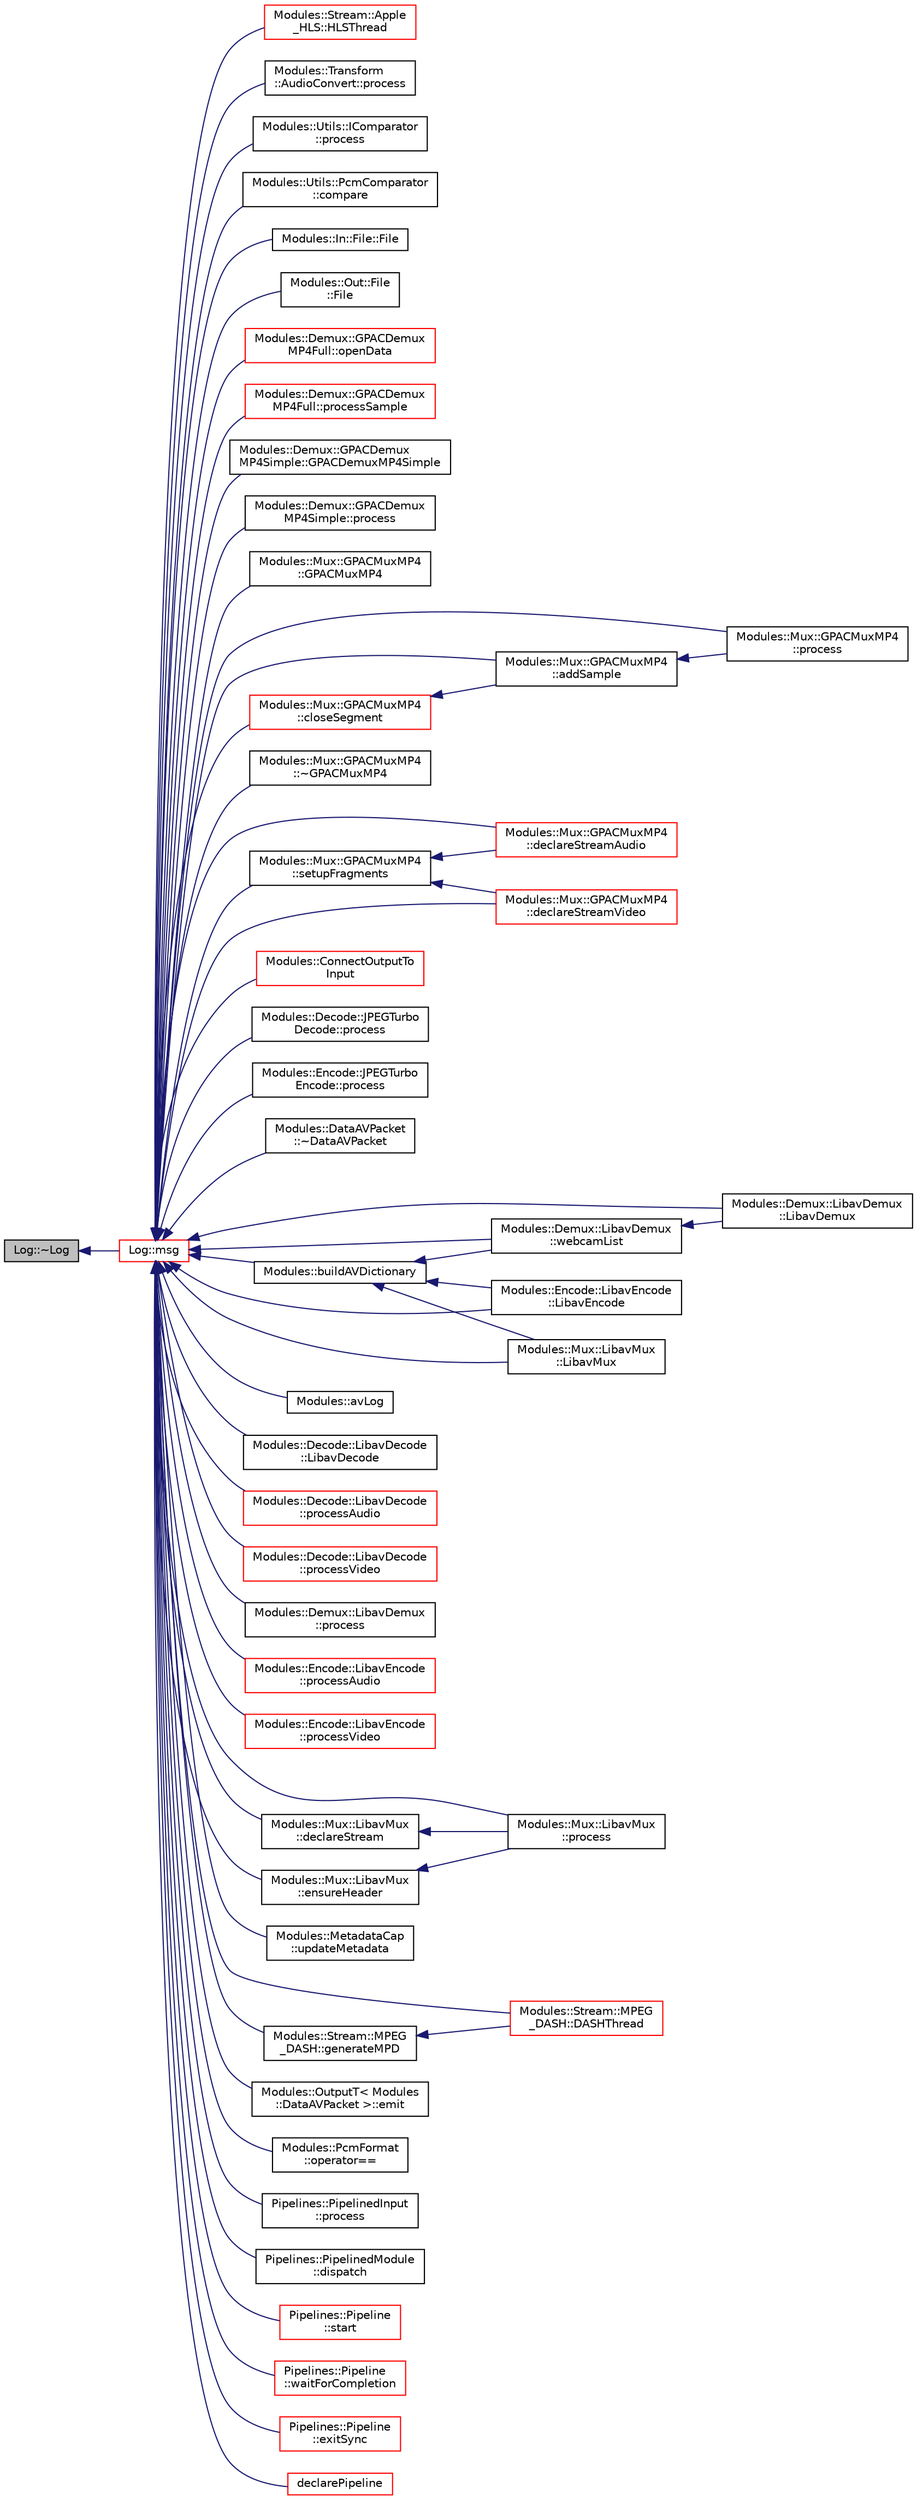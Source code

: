 digraph "Log::~Log"
{
 // INTERACTIVE_SVG=YES
  edge [fontname="Helvetica",fontsize="10",labelfontname="Helvetica",labelfontsize="10"];
  node [fontname="Helvetica",fontsize="10",shape=record];
  rankdir="LR";
  Node1 [label="Log::~Log",height=0.2,width=0.4,color="black", fillcolor="grey75", style="filled", fontcolor="black"];
  Node1 -> Node2 [dir="back",color="midnightblue",fontsize="10",style="solid",fontname="Helvetica"];
  Node2 [label="Log::msg",height=0.2,width=0.4,color="red", fillcolor="white", style="filled",URL="$class_log.html#a84056ae8f88a105f7b5fa3770f2f15d8"];
  Node2 -> Node3 [dir="back",color="midnightblue",fontsize="10",style="solid",fontname="Helvetica"];
  Node3 [label="Modules::Stream::Apple\l_HLS::HLSThread",height=0.2,width=0.4,color="red", fillcolor="white", style="filled",URL="$class_modules_1_1_stream_1_1_apple___h_l_s.html#a0999dc9dbf2afe5a1749bfd9d754b793"];
  Node2 -> Node4 [dir="back",color="midnightblue",fontsize="10",style="solid",fontname="Helvetica"];
  Node4 [label="Modules::Transform\l::AudioConvert::process",height=0.2,width=0.4,color="black", fillcolor="white", style="filled",URL="$class_modules_1_1_transform_1_1_audio_convert.html#a8193326c3bf3b7cdce8e740f521b1065"];
  Node2 -> Node5 [dir="back",color="midnightblue",fontsize="10",style="solid",fontname="Helvetica"];
  Node5 [label="Modules::Utils::IComparator\l::process",height=0.2,width=0.4,color="black", fillcolor="white", style="filled",URL="$class_modules_1_1_utils_1_1_i_comparator.html#ab22cc725ef45334fe953c7808bcb028f"];
  Node2 -> Node6 [dir="back",color="midnightblue",fontsize="10",style="solid",fontname="Helvetica"];
  Node6 [label="Modules::Utils::PcmComparator\l::compare",height=0.2,width=0.4,color="black", fillcolor="white", style="filled",URL="$class_modules_1_1_utils_1_1_pcm_comparator.html#a0f93848a9baff1679c12a1d45ccdc0f0"];
  Node2 -> Node7 [dir="back",color="midnightblue",fontsize="10",style="solid",fontname="Helvetica"];
  Node7 [label="Modules::In::File::File",height=0.2,width=0.4,color="black", fillcolor="white", style="filled",URL="$class_modules_1_1_in_1_1_file.html#a86dbabc90467b46c3d5d7c26d8445ce4"];
  Node2 -> Node8 [dir="back",color="midnightblue",fontsize="10",style="solid",fontname="Helvetica"];
  Node8 [label="Modules::Out::File\l::File",height=0.2,width=0.4,color="black", fillcolor="white", style="filled",URL="$class_modules_1_1_out_1_1_file.html#a8c2c0620900fdfb4f790198dcb143781"];
  Node2 -> Node9 [dir="back",color="midnightblue",fontsize="10",style="solid",fontname="Helvetica"];
  Node9 [label="Modules::Demux::GPACDemux\lMP4Full::openData",height=0.2,width=0.4,color="red", fillcolor="white", style="filled",URL="$class_modules_1_1_demux_1_1_g_p_a_c_demux_m_p4_full.html#a37de014ace8e332b399cec992f8bcf57"];
  Node2 -> Node10 [dir="back",color="midnightblue",fontsize="10",style="solid",fontname="Helvetica"];
  Node10 [label="Modules::Demux::GPACDemux\lMP4Full::processSample",height=0.2,width=0.4,color="red", fillcolor="white", style="filled",URL="$class_modules_1_1_demux_1_1_g_p_a_c_demux_m_p4_full.html#a34d4b4bb9b18de6f2e743039a5ff9c17"];
  Node2 -> Node11 [dir="back",color="midnightblue",fontsize="10",style="solid",fontname="Helvetica"];
  Node11 [label="Modules::Demux::GPACDemux\lMP4Simple::GPACDemuxMP4Simple",height=0.2,width=0.4,color="black", fillcolor="white", style="filled",URL="$class_modules_1_1_demux_1_1_g_p_a_c_demux_m_p4_simple.html#a8fd57b5e6c025f9719978e7a6365735e"];
  Node2 -> Node12 [dir="back",color="midnightblue",fontsize="10",style="solid",fontname="Helvetica"];
  Node12 [label="Modules::Demux::GPACDemux\lMP4Simple::process",height=0.2,width=0.4,color="black", fillcolor="white", style="filled",URL="$class_modules_1_1_demux_1_1_g_p_a_c_demux_m_p4_simple.html#a08ca8699bb4f6c81b671df87fea60fa5"];
  Node2 -> Node13 [dir="back",color="midnightblue",fontsize="10",style="solid",fontname="Helvetica"];
  Node13 [label="Modules::Mux::GPACMuxMP4\l::GPACMuxMP4",height=0.2,width=0.4,color="black", fillcolor="white", style="filled",URL="$class_modules_1_1_mux_1_1_g_p_a_c_mux_m_p4.html#a08cf1af0669057c20e14c6026893e1ee"];
  Node2 -> Node14 [dir="back",color="midnightblue",fontsize="10",style="solid",fontname="Helvetica"];
  Node14 [label="Modules::Mux::GPACMuxMP4\l::closeSegment",height=0.2,width=0.4,color="red", fillcolor="white", style="filled",URL="$class_modules_1_1_mux_1_1_g_p_a_c_mux_m_p4.html#a7bcc5339df6709745798d2470a3438a9"];
  Node14 -> Node15 [dir="back",color="midnightblue",fontsize="10",style="solid",fontname="Helvetica"];
  Node15 [label="Modules::Mux::GPACMuxMP4\l::addSample",height=0.2,width=0.4,color="black", fillcolor="white", style="filled",URL="$class_modules_1_1_mux_1_1_g_p_a_c_mux_m_p4.html#a8ba26cf465902e0877eb48d57d0f5ecf"];
  Node15 -> Node16 [dir="back",color="midnightblue",fontsize="10",style="solid",fontname="Helvetica"];
  Node16 [label="Modules::Mux::GPACMuxMP4\l::process",height=0.2,width=0.4,color="black", fillcolor="white", style="filled",URL="$class_modules_1_1_mux_1_1_g_p_a_c_mux_m_p4.html#a431fa6ecb498b8bb22082c5fa86f2bf9"];
  Node2 -> Node17 [dir="back",color="midnightblue",fontsize="10",style="solid",fontname="Helvetica"];
  Node17 [label="Modules::Mux::GPACMuxMP4\l::~GPACMuxMP4",height=0.2,width=0.4,color="black", fillcolor="white", style="filled",URL="$class_modules_1_1_mux_1_1_g_p_a_c_mux_m_p4.html#a61c34ea4bf3b3c7834ab8889153fa603"];
  Node2 -> Node18 [dir="back",color="midnightblue",fontsize="10",style="solid",fontname="Helvetica"];
  Node18 [label="Modules::Mux::GPACMuxMP4\l::setupFragments",height=0.2,width=0.4,color="black", fillcolor="white", style="filled",URL="$class_modules_1_1_mux_1_1_g_p_a_c_mux_m_p4.html#a9728df71b886c32c16873c00e38888af"];
  Node18 -> Node19 [dir="back",color="midnightblue",fontsize="10",style="solid",fontname="Helvetica"];
  Node19 [label="Modules::Mux::GPACMuxMP4\l::declareStreamAudio",height=0.2,width=0.4,color="red", fillcolor="white", style="filled",URL="$class_modules_1_1_mux_1_1_g_p_a_c_mux_m_p4.html#a34195351654a54fefc9602b4be26da55"];
  Node18 -> Node20 [dir="back",color="midnightblue",fontsize="10",style="solid",fontname="Helvetica"];
  Node20 [label="Modules::Mux::GPACMuxMP4\l::declareStreamVideo",height=0.2,width=0.4,color="red", fillcolor="white", style="filled",URL="$class_modules_1_1_mux_1_1_g_p_a_c_mux_m_p4.html#a41750f5163d399c3e44326de03be0506"];
  Node2 -> Node19 [dir="back",color="midnightblue",fontsize="10",style="solid",fontname="Helvetica"];
  Node2 -> Node20 [dir="back",color="midnightblue",fontsize="10",style="solid",fontname="Helvetica"];
  Node2 -> Node15 [dir="back",color="midnightblue",fontsize="10",style="solid",fontname="Helvetica"];
  Node2 -> Node16 [dir="back",color="midnightblue",fontsize="10",style="solid",fontname="Helvetica"];
  Node2 -> Node21 [dir="back",color="midnightblue",fontsize="10",style="solid",fontname="Helvetica"];
  Node21 [label="Modules::ConnectOutputTo\lInput",height=0.2,width=0.4,color="red", fillcolor="white", style="filled",URL="$namespace_modules.html#a38f082291cf893c9d56cf7402544632c"];
  Node2 -> Node22 [dir="back",color="midnightblue",fontsize="10",style="solid",fontname="Helvetica"];
  Node22 [label="Modules::Decode::JPEGTurbo\lDecode::process",height=0.2,width=0.4,color="black", fillcolor="white", style="filled",URL="$class_modules_1_1_decode_1_1_j_p_e_g_turbo_decode.html#aa654822d385894ac01e237508a983aa5"];
  Node2 -> Node23 [dir="back",color="midnightblue",fontsize="10",style="solid",fontname="Helvetica"];
  Node23 [label="Modules::Encode::JPEGTurbo\lEncode::process",height=0.2,width=0.4,color="black", fillcolor="white", style="filled",URL="$class_modules_1_1_encode_1_1_j_p_e_g_turbo_encode.html#afbdad5dac7671e800ec22c49d8a6c140"];
  Node2 -> Node24 [dir="back",color="midnightblue",fontsize="10",style="solid",fontname="Helvetica"];
  Node24 [label="Modules::DataAVPacket\l::~DataAVPacket",height=0.2,width=0.4,color="black", fillcolor="white", style="filled",URL="$class_modules_1_1_data_a_v_packet.html#aedc67b8244efacff59b1c716ccbb6b53"];
  Node2 -> Node25 [dir="back",color="midnightblue",fontsize="10",style="solid",fontname="Helvetica"];
  Node25 [label="Modules::buildAVDictionary",height=0.2,width=0.4,color="black", fillcolor="white", style="filled",URL="$namespace_modules.html#acf924c96c61225e66fd1d38eb9e02b78"];
  Node25 -> Node26 [dir="back",color="midnightblue",fontsize="10",style="solid",fontname="Helvetica"];
  Node26 [label="Modules::Demux::LibavDemux\l::webcamList",height=0.2,width=0.4,color="black", fillcolor="white", style="filled",URL="$class_modules_1_1_demux_1_1_libav_demux.html#a3a50d14e1d8caadb17238e0cebf1671c"];
  Node26 -> Node27 [dir="back",color="midnightblue",fontsize="10",style="solid",fontname="Helvetica"];
  Node27 [label="Modules::Demux::LibavDemux\l::LibavDemux",height=0.2,width=0.4,color="black", fillcolor="white", style="filled",URL="$class_modules_1_1_demux_1_1_libav_demux.html#aa80ce41ac20c24554650ff8f4d58ce80"];
  Node25 -> Node28 [dir="back",color="midnightblue",fontsize="10",style="solid",fontname="Helvetica"];
  Node28 [label="Modules::Encode::LibavEncode\l::LibavEncode",height=0.2,width=0.4,color="black", fillcolor="white", style="filled",URL="$class_modules_1_1_encode_1_1_libav_encode.html#aa90de937d63965d62425c85f73a2b1f4"];
  Node25 -> Node29 [dir="back",color="midnightblue",fontsize="10",style="solid",fontname="Helvetica"];
  Node29 [label="Modules::Mux::LibavMux\l::LibavMux",height=0.2,width=0.4,color="black", fillcolor="white", style="filled",URL="$class_modules_1_1_mux_1_1_libav_mux.html#a89569e77a9eabe3f5ea2ec478c1ee8b0"];
  Node2 -> Node30 [dir="back",color="midnightblue",fontsize="10",style="solid",fontname="Helvetica"];
  Node30 [label="Modules::avLog",height=0.2,width=0.4,color="black", fillcolor="white", style="filled",URL="$namespace_modules.html#a5675d8effa2a581c02540b3a5c79939e"];
  Node2 -> Node31 [dir="back",color="midnightblue",fontsize="10",style="solid",fontname="Helvetica"];
  Node31 [label="Modules::Decode::LibavDecode\l::LibavDecode",height=0.2,width=0.4,color="black", fillcolor="white", style="filled",URL="$class_modules_1_1_decode_1_1_libav_decode.html#acca2be63a6ce0423bdf076617b885347"];
  Node2 -> Node32 [dir="back",color="midnightblue",fontsize="10",style="solid",fontname="Helvetica"];
  Node32 [label="Modules::Decode::LibavDecode\l::processAudio",height=0.2,width=0.4,color="red", fillcolor="white", style="filled",URL="$class_modules_1_1_decode_1_1_libav_decode.html#aebd3c864198593296bd3e4a2a2befc83"];
  Node2 -> Node33 [dir="back",color="midnightblue",fontsize="10",style="solid",fontname="Helvetica"];
  Node33 [label="Modules::Decode::LibavDecode\l::processVideo",height=0.2,width=0.4,color="red", fillcolor="white", style="filled",URL="$class_modules_1_1_decode_1_1_libav_decode.html#ab75091c985a1ee27944a23fb4a8b56df"];
  Node2 -> Node26 [dir="back",color="midnightblue",fontsize="10",style="solid",fontname="Helvetica"];
  Node2 -> Node27 [dir="back",color="midnightblue",fontsize="10",style="solid",fontname="Helvetica"];
  Node2 -> Node34 [dir="back",color="midnightblue",fontsize="10",style="solid",fontname="Helvetica"];
  Node34 [label="Modules::Demux::LibavDemux\l::process",height=0.2,width=0.4,color="black", fillcolor="white", style="filled",URL="$class_modules_1_1_demux_1_1_libav_demux.html#a754cc192eef52dbbd1e2cd2bc3232242"];
  Node2 -> Node28 [dir="back",color="midnightblue",fontsize="10",style="solid",fontname="Helvetica"];
  Node2 -> Node35 [dir="back",color="midnightblue",fontsize="10",style="solid",fontname="Helvetica"];
  Node35 [label="Modules::Encode::LibavEncode\l::processAudio",height=0.2,width=0.4,color="red", fillcolor="white", style="filled",URL="$class_modules_1_1_encode_1_1_libav_encode.html#a181e7eaa68fa575d44236e976d094c17"];
  Node2 -> Node36 [dir="back",color="midnightblue",fontsize="10",style="solid",fontname="Helvetica"];
  Node36 [label="Modules::Encode::LibavEncode\l::processVideo",height=0.2,width=0.4,color="red", fillcolor="white", style="filled",URL="$class_modules_1_1_encode_1_1_libav_encode.html#aa403370c2299223e14a266e60bb3c3c8"];
  Node2 -> Node29 [dir="back",color="midnightblue",fontsize="10",style="solid",fontname="Helvetica"];
  Node2 -> Node37 [dir="back",color="midnightblue",fontsize="10",style="solid",fontname="Helvetica"];
  Node37 [label="Modules::Mux::LibavMux\l::declareStream",height=0.2,width=0.4,color="black", fillcolor="white", style="filled",URL="$class_modules_1_1_mux_1_1_libav_mux.html#a964010fb42a82fd0412461c3b263e670"];
  Node37 -> Node38 [dir="back",color="midnightblue",fontsize="10",style="solid",fontname="Helvetica"];
  Node38 [label="Modules::Mux::LibavMux\l::process",height=0.2,width=0.4,color="black", fillcolor="white", style="filled",URL="$class_modules_1_1_mux_1_1_libav_mux.html#aebd0e5b16c298b88db783d48b5436136"];
  Node2 -> Node39 [dir="back",color="midnightblue",fontsize="10",style="solid",fontname="Helvetica"];
  Node39 [label="Modules::Mux::LibavMux\l::ensureHeader",height=0.2,width=0.4,color="black", fillcolor="white", style="filled",URL="$class_modules_1_1_mux_1_1_libav_mux.html#a4e83adb2fa941f24f62878ba8674bd1a"];
  Node39 -> Node38 [dir="back",color="midnightblue",fontsize="10",style="solid",fontname="Helvetica"];
  Node2 -> Node38 [dir="back",color="midnightblue",fontsize="10",style="solid",fontname="Helvetica"];
  Node2 -> Node40 [dir="back",color="midnightblue",fontsize="10",style="solid",fontname="Helvetica"];
  Node40 [label="Modules::MetadataCap\l::updateMetadata",height=0.2,width=0.4,color="black", fillcolor="white", style="filled",URL="$class_modules_1_1_metadata_cap.html#a57882fef5ffe289b38c8fbf41dcd18c2"];
  Node2 -> Node41 [dir="back",color="midnightblue",fontsize="10",style="solid",fontname="Helvetica"];
  Node41 [label="Modules::Stream::MPEG\l_DASH::DASHThread",height=0.2,width=0.4,color="red", fillcolor="white", style="filled",URL="$class_modules_1_1_stream_1_1_m_p_e_g___d_a_s_h.html#a72a2e324211500615b5a5a11154fffdd"];
  Node2 -> Node42 [dir="back",color="midnightblue",fontsize="10",style="solid",fontname="Helvetica"];
  Node42 [label="Modules::Stream::MPEG\l_DASH::generateMPD",height=0.2,width=0.4,color="black", fillcolor="white", style="filled",URL="$class_modules_1_1_stream_1_1_m_p_e_g___d_a_s_h.html#a42addb46e4adbe38ecc078d2865ea555"];
  Node42 -> Node41 [dir="back",color="midnightblue",fontsize="10",style="solid",fontname="Helvetica"];
  Node2 -> Node43 [dir="back",color="midnightblue",fontsize="10",style="solid",fontname="Helvetica"];
  Node43 [label="Modules::OutputT\< Modules\l::DataAVPacket \>::emit",height=0.2,width=0.4,color="black", fillcolor="white", style="filled",URL="$class_modules_1_1_output_t.html#ae88c40c22415f35248f12f2018bddb4c"];
  Node2 -> Node44 [dir="back",color="midnightblue",fontsize="10",style="solid",fontname="Helvetica"];
  Node44 [label="Modules::PcmFormat\l::operator==",height=0.2,width=0.4,color="black", fillcolor="white", style="filled",URL="$class_modules_1_1_pcm_format.html#aadfbd8b3a639a2ebc24a04a6d826905c"];
  Node2 -> Node45 [dir="back",color="midnightblue",fontsize="10",style="solid",fontname="Helvetica"];
  Node45 [label="Pipelines::PipelinedInput\l::process",height=0.2,width=0.4,color="black", fillcolor="white", style="filled",URL="$class_pipelines_1_1_pipelined_input.html#aa9e875dc67877b080cbb4e1fc94a75f4"];
  Node2 -> Node46 [dir="back",color="midnightblue",fontsize="10",style="solid",fontname="Helvetica"];
  Node46 [label="Pipelines::PipelinedModule\l::dispatch",height=0.2,width=0.4,color="black", fillcolor="white", style="filled",URL="$class_pipelines_1_1_pipelined_module.html#ae55029b7f7a10aac7d41e03c64034047"];
  Node2 -> Node47 [dir="back",color="midnightblue",fontsize="10",style="solid",fontname="Helvetica"];
  Node47 [label="Pipelines::Pipeline\l::start",height=0.2,width=0.4,color="red", fillcolor="white", style="filled",URL="$class_pipelines_1_1_pipeline.html#af233993d60816a2eda2551db89b5cb35"];
  Node2 -> Node48 [dir="back",color="midnightblue",fontsize="10",style="solid",fontname="Helvetica"];
  Node48 [label="Pipelines::Pipeline\l::waitForCompletion",height=0.2,width=0.4,color="red", fillcolor="white", style="filled",URL="$class_pipelines_1_1_pipeline.html#a0ded025260d4f813d23623428916a108"];
  Node2 -> Node49 [dir="back",color="midnightblue",fontsize="10",style="solid",fontname="Helvetica"];
  Node49 [label="Pipelines::Pipeline\l::exitSync",height=0.2,width=0.4,color="red", fillcolor="white", style="filled",URL="$class_pipelines_1_1_pipeline.html#a9cf813a47c60da97573b62f4876b0f64"];
  Node2 -> Node50 [dir="back",color="midnightblue",fontsize="10",style="solid",fontname="Helvetica"];
  Node50 [label="declarePipeline",height=0.2,width=0.4,color="red", fillcolor="white", style="filled",URL="$dashcastx_2pipeliner_8hpp.html#a61f5e929f8d1fe5fbcf5738d3002bcb2"];
}
